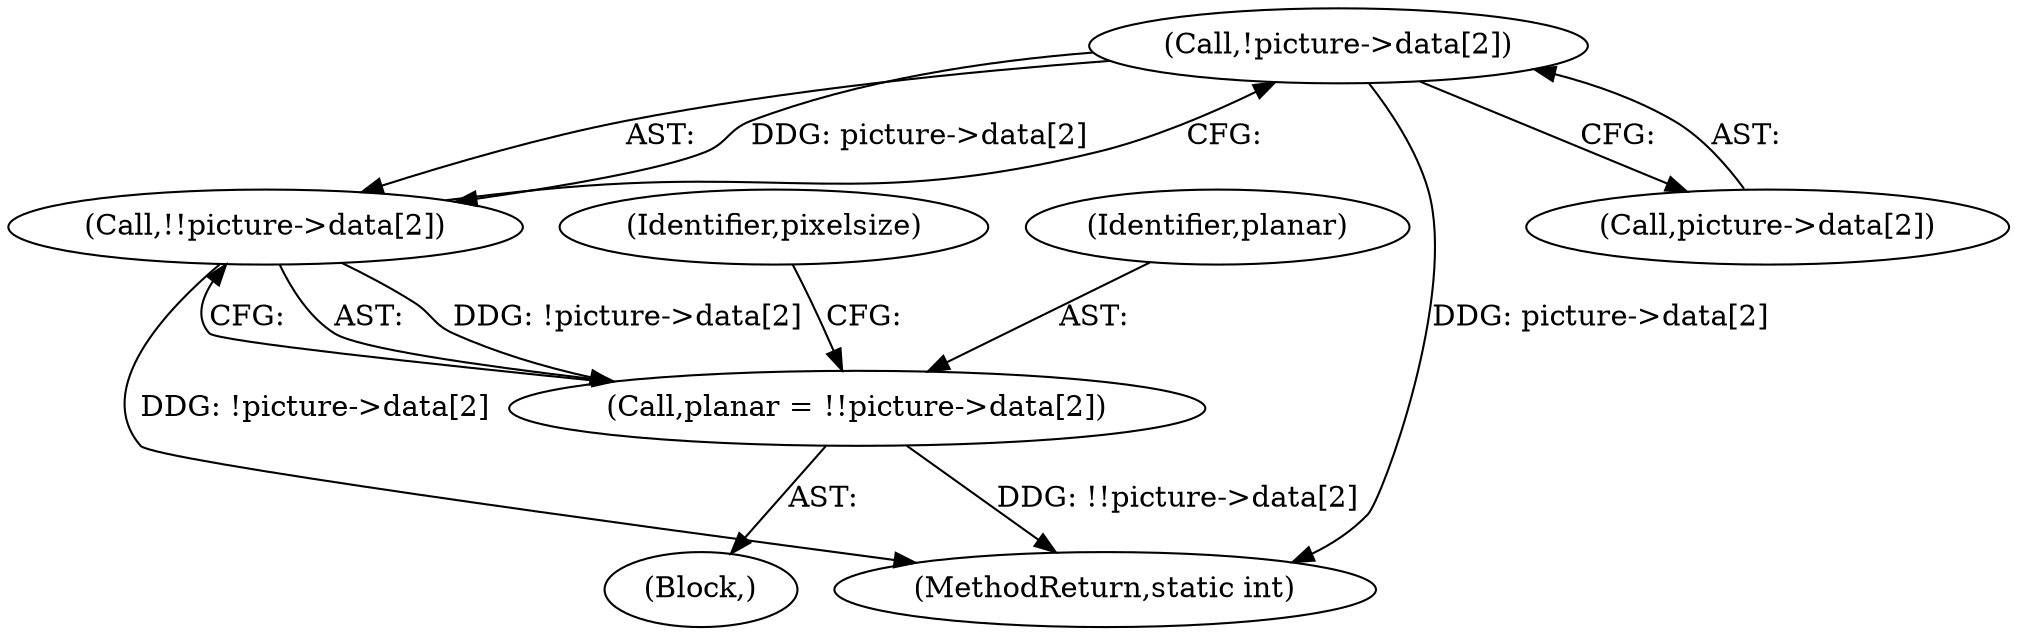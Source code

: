 digraph "0_FFmpeg_fe448cd28d674c3eff3072552eae366d0b659ce9@array" {
"1000844" [label="(Call,!picture->data[2])"];
"1000843" [label="(Call,!!picture->data[2])"];
"1000841" [label="(Call,planar = !!picture->data[2])"];
"1000784" [label="(Block,)"];
"1000852" [label="(Identifier,pixelsize)"];
"1000841" [label="(Call,planar = !!picture->data[2])"];
"1000843" [label="(Call,!!picture->data[2])"];
"1000845" [label="(Call,picture->data[2])"];
"1000844" [label="(Call,!picture->data[2])"];
"1000842" [label="(Identifier,planar)"];
"1001090" [label="(MethodReturn,static int)"];
"1000844" -> "1000843"  [label="AST: "];
"1000844" -> "1000845"  [label="CFG: "];
"1000845" -> "1000844"  [label="AST: "];
"1000843" -> "1000844"  [label="CFG: "];
"1000844" -> "1001090"  [label="DDG: picture->data[2]"];
"1000844" -> "1000843"  [label="DDG: picture->data[2]"];
"1000843" -> "1000841"  [label="AST: "];
"1000841" -> "1000843"  [label="CFG: "];
"1000843" -> "1001090"  [label="DDG: !picture->data[2]"];
"1000843" -> "1000841"  [label="DDG: !picture->data[2]"];
"1000841" -> "1000784"  [label="AST: "];
"1000842" -> "1000841"  [label="AST: "];
"1000852" -> "1000841"  [label="CFG: "];
"1000841" -> "1001090"  [label="DDG: !!picture->data[2]"];
}
